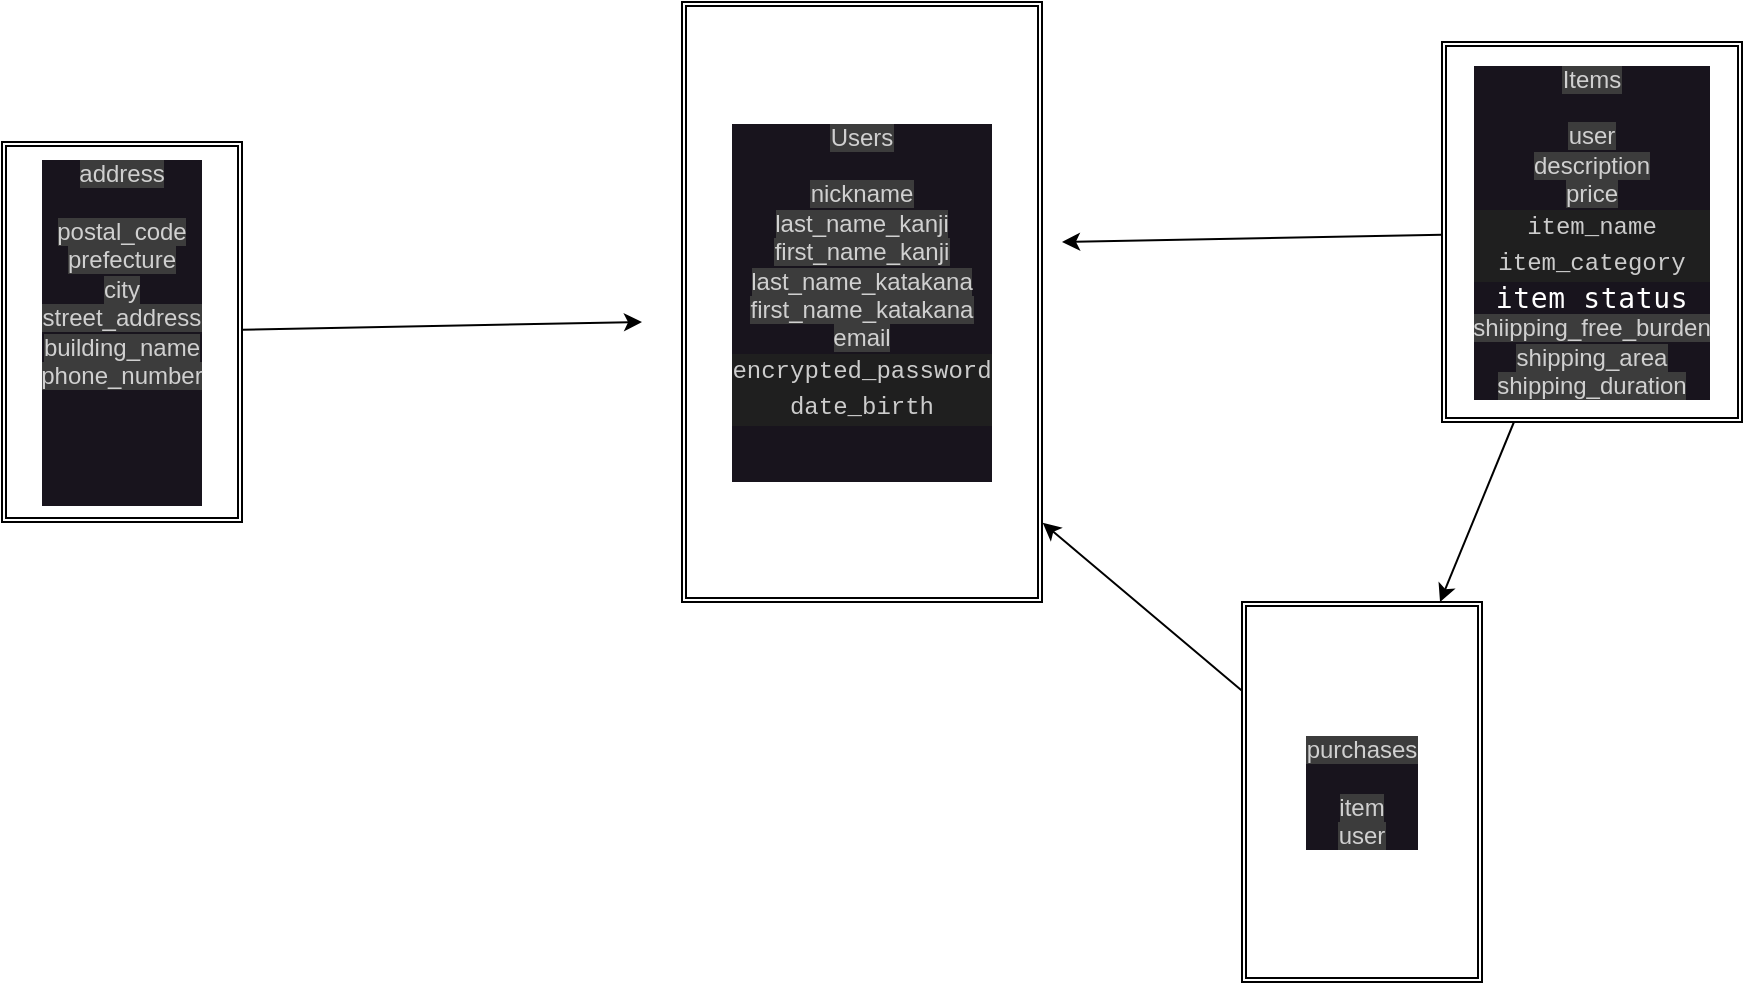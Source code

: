 <mxfile>
    <diagram id="wbf_qaJHkdGwPexPDaj9" name="ページ1">
        <mxGraphModel dx="1267" dy="702" grid="1" gridSize="10" guides="1" tooltips="1" connect="1" arrows="1" fold="1" page="1" pageScale="1" pageWidth="827" pageHeight="1169" background="none" math="0" shadow="0">
            <root>
                <mxCell id="0"/>
                <mxCell id="1" parent="0"/>
                <mxCell id="192" value="&lt;font color=&quot;#d0d0d0&quot;&gt;&lt;span style=&quot;background-color: rgb(60, 60, 60);&quot;&gt;Users&lt;br&gt;&lt;br&gt;nickname&lt;br&gt;last_name_kanji&lt;br&gt;first_name_kanji&lt;br&gt;last_name_katakana&lt;br&gt;first_name_katakana&lt;br&gt;&lt;/span&gt;&lt;/font&gt;&lt;font color=&quot;#d0d0d0&quot;&gt;&lt;span style=&quot;background-color: rgb(60, 60, 60);&quot;&gt;email&lt;br&gt;&lt;/span&gt;&lt;/font&gt;&lt;div style=&quot;color: rgb(204, 204, 204); background-color: rgb(31, 31, 31); font-family: Menlo, Monaco, &amp;quot;Courier New&amp;quot;, monospace; line-height: 18px;&quot;&gt;encrypted_password&lt;/div&gt;&lt;div style=&quot;color: rgb(204, 204, 204); background-color: rgb(31, 31, 31); font-family: Menlo, Monaco, &amp;quot;Courier New&amp;quot;, monospace; line-height: 18px;&quot;&gt;&lt;div style=&quot;line-height: 18px;&quot;&gt;date_birth&lt;/div&gt;&lt;/div&gt;&lt;font color=&quot;#d0d0d0&quot;&gt;&lt;span style=&quot;background-color: rgb(60, 60, 60);&quot;&gt;&lt;br&gt;&lt;br&gt;&lt;/span&gt;&lt;/font&gt;" style="shape=ext;double=1;rounded=0;whiteSpace=wrap;html=1;labelBackgroundColor=#18141D;" vertex="1" parent="1">
                    <mxGeometry x="-40" y="190" width="180" height="300" as="geometry"/>
                </mxCell>
                <mxCell id="197" style="edgeStyle=none;html=1;" edge="1" parent="1" source="193">
                    <mxGeometry relative="1" as="geometry">
                        <mxPoint x="150" y="310" as="targetPoint"/>
                    </mxGeometry>
                </mxCell>
                <mxCell id="199" style="edgeStyle=none;html=1;" edge="1" parent="1" source="193" target="195">
                    <mxGeometry relative="1" as="geometry"/>
                </mxCell>
                <mxCell id="193" value="&lt;font color=&quot;#d0d0d0&quot;&gt;&lt;span style=&quot;background-color: rgb(60, 60, 60);&quot;&gt;Items&lt;br&gt;&lt;br&gt;user&lt;br&gt;description&lt;br&gt;price&lt;br&gt;&lt;/span&gt;&lt;/font&gt;&lt;div style=&quot;color: rgb(204, 204, 204); background-color: rgb(31, 31, 31); font-family: Menlo, Monaco, &amp;quot;Courier New&amp;quot;, monospace; line-height: 18px;&quot;&gt;item_name&lt;/div&gt;&lt;div style=&quot;color: rgb(204, 204, 204); background-color: rgb(31, 31, 31); font-family: Menlo, Monaco, &amp;quot;Courier New&amp;quot;, monospace; line-height: 18px;&quot;&gt;item_category&lt;/div&gt;&lt;span style=&quot;font-family: monospace; font-size: 14px; letter-spacing: 0.32px; text-align: left;&quot;&gt;&lt;font color=&quot;#ffffff&quot;&gt;item_status&lt;br&gt;&lt;/font&gt;&lt;/span&gt;&lt;font color=&quot;#d0d0d0&quot;&gt;&lt;span style=&quot;background-color: rgb(60, 60, 60);&quot;&gt;shiipping_free_burden&lt;br&gt;shipping_area&lt;br&gt;shipping_duration&lt;br&gt;&lt;/span&gt;&lt;/font&gt;" style="shape=ext;double=1;rounded=0;whiteSpace=wrap;html=1;labelBackgroundColor=#18141D;" vertex="1" parent="1">
                    <mxGeometry x="340" y="210" width="150" height="190" as="geometry"/>
                </mxCell>
                <mxCell id="201" style="edgeStyle=none;html=1;" edge="1" parent="1" source="194">
                    <mxGeometry relative="1" as="geometry">
                        <mxPoint x="-60" y="350" as="targetPoint"/>
                    </mxGeometry>
                </mxCell>
                <mxCell id="194" value="&lt;font color=&quot;#d0d0d0&quot;&gt;&lt;span style=&quot;background-color: rgb(60, 60, 60);&quot;&gt;address&lt;br&gt;&lt;br&gt;postal_code&lt;br&gt;prefecture&lt;br&gt;city&lt;br&gt;street_address&lt;br&gt;building_name&lt;br&gt;phone_number&lt;br&gt;&lt;br&gt;&lt;br&gt;&lt;br&gt;&lt;br&gt;&lt;/span&gt;&lt;/font&gt;" style="shape=ext;double=1;rounded=0;whiteSpace=wrap;html=1;labelBackgroundColor=#18141D;" vertex="1" parent="1">
                    <mxGeometry x="-380" y="260" width="120" height="190" as="geometry"/>
                </mxCell>
                <mxCell id="196" style="edgeStyle=none;html=1;entryX=1.002;entryY=0.868;entryDx=0;entryDy=0;entryPerimeter=0;" edge="1" parent="1" source="195" target="192">
                    <mxGeometry relative="1" as="geometry">
                        <mxPoint x="210" y="640" as="targetPoint"/>
                    </mxGeometry>
                </mxCell>
                <mxCell id="195" value="&lt;font color=&quot;#d0d0d0&quot;&gt;&lt;span style=&quot;background-color: rgb(60, 60, 60);&quot;&gt;purchases&lt;br&gt;&lt;br&gt;item&lt;br&gt;user&lt;br&gt;&lt;/span&gt;&lt;/font&gt;" style="shape=ext;double=1;rounded=0;whiteSpace=wrap;html=1;labelBackgroundColor=#18141D;" vertex="1" parent="1">
                    <mxGeometry x="240" y="490" width="120" height="190" as="geometry"/>
                </mxCell>
            </root>
        </mxGraphModel>
    </diagram>
</mxfile>
